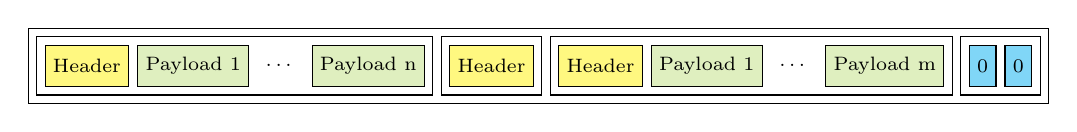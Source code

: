 \begin{tikzpicture} [
		every node/.style={inner sep=1mm, node distance=1mm, minimum height=1.5em,
			font=\scriptsize, anchor=west, rectangle},
		entry/.style={draw=black},
		header/.style={draw=black, fill=yellow!50},
		payload/.style={draw=black, fill=green!50!orange!25},
		null/.style={draw=black, fill=cyan!50}
	]
	\node (hdr1) [header] {Header};
	\node (pl11) [payload, right=of hdr1.east] {Payload 1};
	\node (d1) [right=of pl11.east] {\dots};
	\node (pl1n) [payload, right=of d1.east] {Payload n};
	\node (e1) [entry, fit={(hdr1) (pl11) (d1) (pl1n)}] {};

	\node (hdr2) [header, right=of e1.east, xshift=1mm] {Header};
	\node (e2) [entry, fit={(hdr2)}] {};

	\node (hdr3) [header, right=of e2.east, xshift=1mm] {Header};
	\node (pl31) [payload, right=of hdr3.east] {Payload 1};
	\node (d3) [right=of pl31.east] {\dots};
	\node (pl3n) [payload, right=of d3.east] {Payload m};
	\node (e3) [entry, fit={(hdr3) (pl31) (d3) (pl3n)}] {};

	\node (n1) [null, right=of e3.east, xshift=1mm] {0};
	\node (n2) [null, right=of n1.east] {0};

	\node (n) [entry, fit={(n1) (n2)}] {};

	\node (archive) [entry, fit={(e1) (e2) (e3) (n)}] {};

\end{tikzpicture}

